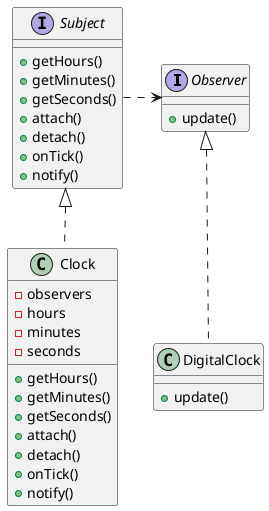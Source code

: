 @startuml

interface Observer {
    +update()
}

class DigitalClock {
    +update()
}

interface Subject {
    +getHours()
    +getMinutes()
    +getSeconds()
    +attach()
    +detach()
    +onTick()
    +notify()
}

class Clock {
    -observers
    -hours
    -minutes
    -seconds
    +getHours()
    +getMinutes()
    +getSeconds()
    +attach()
    +detach()
    +onTick()
    +notify()
}

Subject <|.. Clock
Observer <|.. DigitalClock
Subject .> Observer

@enduml